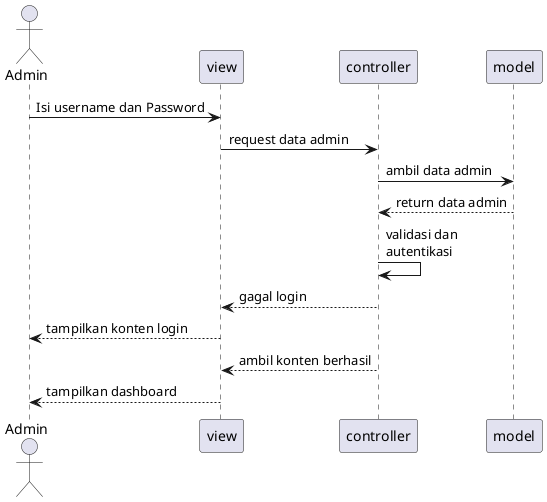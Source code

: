 @startuml
actor admin as "Admin"
admin -> view : Isi username dan Password
view -> controller : request data admin
controller -> model : ambil data admin
model --> controller : return data admin
controller -> controller : validasi dan \nautentikasi
controller --> view : gagal login
view --> admin : tampilkan konten login
controller --> view : ambil konten berhasil
view --> admin : tampilkan dashboard
@enduml